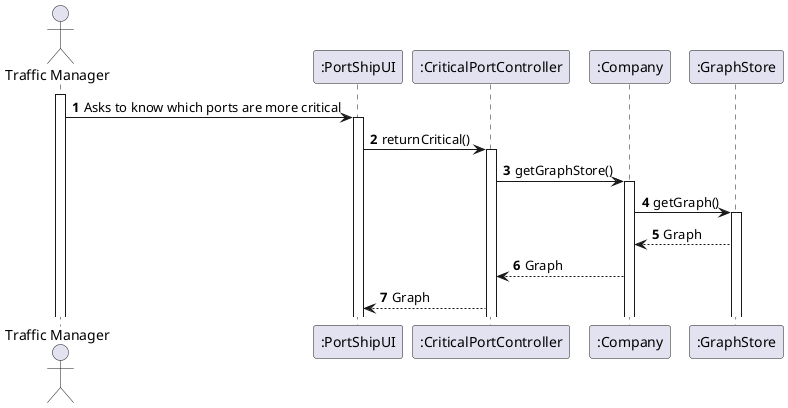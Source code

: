 @startuml
autonumber
actor "Traffic Manager" as TM

participant ":PortShipUI" as psui
participant ":CriticalPortController" as rgc
participant ":Company" as comp
participant ":GraphStore" as gs


activate TM
TM -> psui : Asks to know which ports are more critical
activate psui
psui -> rgc : returnCritical()
activate rgc
rgc -> comp : getGraphStore()
activate comp
comp -> gs : getGraph()
activate gs
gs --> comp : Graph
comp --> rgc : Graph
rgc --> psui : Graph



@enduml